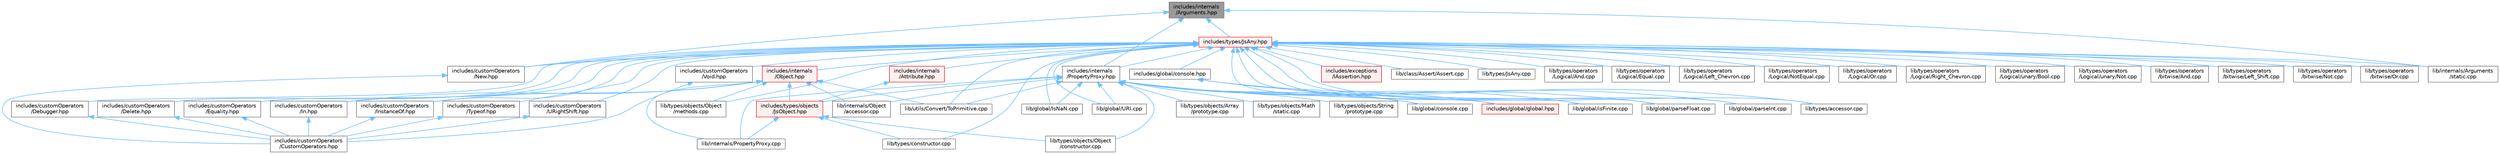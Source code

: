 digraph "includes/internals/Arguments.hpp"
{
 // LATEX_PDF_SIZE
  bgcolor="transparent";
  edge [fontname=Helvetica,fontsize=10,labelfontname=Helvetica,labelfontsize=10];
  node [fontname=Helvetica,fontsize=10,shape=box,height=0.2,width=0.4];
  Node1 [id="Node000001",label="includes/internals\l/Arguments.hpp",height=0.2,width=0.4,color="gray40", fillcolor="grey60", style="filled", fontcolor="black",tooltip=" "];
  Node1 -> Node2 [id="edge1_Node000001_Node000002",dir="back",color="steelblue1",style="solid",tooltip=" "];
  Node2 [id="Node000002",label="includes/customOperators\l/New.hpp",height=0.2,width=0.4,color="grey40", fillcolor="white", style="filled",URL="$New_8hpp.html",tooltip=" "];
  Node2 -> Node3 [id="edge2_Node000002_Node000003",dir="back",color="steelblue1",style="solid",tooltip=" "];
  Node3 [id="Node000003",label="includes/customOperators\l/CustomOperators.hpp",height=0.2,width=0.4,color="grey40", fillcolor="white", style="filled",URL="$CustomOperators_8hpp.html",tooltip=" "];
  Node1 -> Node4 [id="edge3_Node000001_Node000004",dir="back",color="steelblue1",style="solid",tooltip=" "];
  Node4 [id="Node000004",label="includes/internals\l/PropertyProxy.hpp",height=0.2,width=0.4,color="grey40", fillcolor="white", style="filled",URL="$PropertyProxy_8hpp.html",tooltip=" "];
  Node4 -> Node5 [id="edge4_Node000004_Node000005",dir="back",color="steelblue1",style="solid",tooltip=" "];
  Node5 [id="Node000005",label="includes/types/objects\l/JsObject.hpp",height=0.2,width=0.4,color="red", fillcolor="#FFF0F0", style="filled",URL="$JsObject_8hpp.html",tooltip=" "];
  Node5 -> Node34 [id="edge5_Node000005_Node000034",dir="back",color="steelblue1",style="solid",tooltip=" "];
  Node34 [id="Node000034",label="lib/internals/PropertyProxy.cpp",height=0.2,width=0.4,color="grey40", fillcolor="white", style="filled",URL="$PropertyProxy_8cpp.html",tooltip=" "];
  Node5 -> Node35 [id="edge6_Node000005_Node000035",dir="back",color="steelblue1",style="solid",tooltip=" "];
  Node35 [id="Node000035",label="lib/types/constructor.cpp",height=0.2,width=0.4,color="grey40", fillcolor="white", style="filled",URL="$types_2constructor_8cpp.html",tooltip=" "];
  Node5 -> Node24 [id="edge7_Node000005_Node000024",dir="back",color="steelblue1",style="solid",tooltip=" "];
  Node24 [id="Node000024",label="lib/types/objects/Object\l/constructor.cpp",height=0.2,width=0.4,color="grey40", fillcolor="white", style="filled",URL="$types_2objects_2Object_2constructor_8cpp.html",tooltip=" "];
  Node4 -> Node42 [id="edge8_Node000004_Node000042",dir="back",color="steelblue1",style="solid",tooltip=" "];
  Node42 [id="Node000042",label="lib/global/IsNaN.cpp",height=0.2,width=0.4,color="grey40", fillcolor="white", style="filled",URL="$IsNaN_8cpp.html",tooltip=" "];
  Node4 -> Node43 [id="edge9_Node000004_Node000043",dir="back",color="steelblue1",style="solid",tooltip=" "];
  Node43 [id="Node000043",label="lib/global/URI.cpp",height=0.2,width=0.4,color="grey40", fillcolor="white", style="filled",URL="$URI_8cpp.html",tooltip=" "];
  Node4 -> Node44 [id="edge10_Node000004_Node000044",dir="back",color="steelblue1",style="solid",tooltip=" "];
  Node44 [id="Node000044",label="lib/global/console.cpp",height=0.2,width=0.4,color="grey40", fillcolor="white", style="filled",URL="$console_8cpp.html",tooltip=" "];
  Node4 -> Node45 [id="edge11_Node000004_Node000045",dir="back",color="steelblue1",style="solid",tooltip=" "];
  Node45 [id="Node000045",label="lib/global/isFinite.cpp",height=0.2,width=0.4,color="grey40", fillcolor="white", style="filled",URL="$isFinite_8cpp.html",tooltip=" "];
  Node4 -> Node46 [id="edge12_Node000004_Node000046",dir="back",color="steelblue1",style="solid",tooltip=" "];
  Node46 [id="Node000046",label="lib/global/parseFloat.cpp",height=0.2,width=0.4,color="grey40", fillcolor="white", style="filled",URL="$parseFloat_8cpp.html",tooltip=" "];
  Node4 -> Node47 [id="edge13_Node000004_Node000047",dir="back",color="steelblue1",style="solid",tooltip=" "];
  Node47 [id="Node000047",label="lib/global/parseInt.cpp",height=0.2,width=0.4,color="grey40", fillcolor="white", style="filled",URL="$parseInt_8cpp.html",tooltip=" "];
  Node4 -> Node48 [id="edge14_Node000004_Node000048",dir="back",color="steelblue1",style="solid",tooltip=" "];
  Node48 [id="Node000048",label="lib/internals/Object\l/accessor.cpp",height=0.2,width=0.4,color="grey40", fillcolor="white", style="filled",URL="$internals_2Object_2accessor_8cpp.html",tooltip=" "];
  Node4 -> Node34 [id="edge15_Node000004_Node000034",dir="back",color="steelblue1",style="solid",tooltip=" "];
  Node4 -> Node16 [id="edge16_Node000004_Node000016",dir="back",color="steelblue1",style="solid",tooltip=" "];
  Node16 [id="Node000016",label="lib/types/accessor.cpp",height=0.2,width=0.4,color="grey40", fillcolor="white", style="filled",URL="$types_2accessor_8cpp.html",tooltip=" "];
  Node4 -> Node33 [id="edge17_Node000004_Node000033",dir="back",color="steelblue1",style="solid",tooltip=" "];
  Node33 [id="Node000033",label="lib/types/objects/Array\l/prototype.cpp",height=0.2,width=0.4,color="grey40", fillcolor="white", style="filled",URL="$Array_2prototype_8cpp.html",tooltip=" "];
  Node4 -> Node49 [id="edge18_Node000004_Node000049",dir="back",color="steelblue1",style="solid",tooltip=" "];
  Node49 [id="Node000049",label="lib/types/objects/Math\l/static.cpp",height=0.2,width=0.4,color="grey40", fillcolor="white", style="filled",URL="$types_2objects_2Math_2static_8cpp.html",tooltip=" "];
  Node4 -> Node24 [id="edge19_Node000004_Node000024",dir="back",color="steelblue1",style="solid",tooltip=" "];
  Node4 -> Node50 [id="edge20_Node000004_Node000050",dir="back",color="steelblue1",style="solid",tooltip=" "];
  Node50 [id="Node000050",label="lib/types/objects/String\l/prototype.cpp",height=0.2,width=0.4,color="grey40", fillcolor="white", style="filled",URL="$String_2prototype_8cpp.html",tooltip=" "];
  Node4 -> Node51 [id="edge21_Node000004_Node000051",dir="back",color="steelblue1",style="solid",tooltip=" "];
  Node51 [id="Node000051",label="lib/utils/Convert/ToPrimitive.cpp",height=0.2,width=0.4,color="grey40", fillcolor="white", style="filled",URL="$ToPrimitive_8cpp.html",tooltip=" "];
  Node1 -> Node52 [id="edge22_Node000001_Node000052",dir="back",color="steelblue1",style="solid",tooltip=" "];
  Node52 [id="Node000052",label="includes/types/JsAny.hpp",height=0.2,width=0.4,color="red", fillcolor="#FFF0F0", style="filled",URL="$JsAny_8hpp.html",tooltip=" "];
  Node52 -> Node53 [id="edge23_Node000052_Node000053",dir="back",color="steelblue1",style="solid",tooltip=" "];
  Node53 [id="Node000053",label="includes/customOperators\l/Debugger.hpp",height=0.2,width=0.4,color="grey40", fillcolor="white", style="filled",URL="$Debugger_8hpp.html",tooltip=" "];
  Node53 -> Node3 [id="edge24_Node000053_Node000003",dir="back",color="steelblue1",style="solid",tooltip=" "];
  Node52 -> Node54 [id="edge25_Node000052_Node000054",dir="back",color="steelblue1",style="solid",tooltip=" "];
  Node54 [id="Node000054",label="includes/customOperators\l/Delete.hpp",height=0.2,width=0.4,color="grey40", fillcolor="white", style="filled",URL="$Delete_8hpp.html",tooltip=" "];
  Node54 -> Node3 [id="edge26_Node000054_Node000003",dir="back",color="steelblue1",style="solid",tooltip=" "];
  Node52 -> Node55 [id="edge27_Node000052_Node000055",dir="back",color="steelblue1",style="solid",tooltip=" "];
  Node55 [id="Node000055",label="includes/customOperators\l/Equality.hpp",height=0.2,width=0.4,color="grey40", fillcolor="white", style="filled",URL="$Equality_8hpp.html",tooltip=" "];
  Node55 -> Node3 [id="edge28_Node000055_Node000003",dir="back",color="steelblue1",style="solid",tooltip=" "];
  Node52 -> Node56 [id="edge29_Node000052_Node000056",dir="back",color="steelblue1",style="solid",tooltip=" "];
  Node56 [id="Node000056",label="includes/customOperators\l/In.hpp",height=0.2,width=0.4,color="grey40", fillcolor="white", style="filled",URL="$In_8hpp.html",tooltip=" "];
  Node56 -> Node3 [id="edge30_Node000056_Node000003",dir="back",color="steelblue1",style="solid",tooltip=" "];
  Node52 -> Node57 [id="edge31_Node000052_Node000057",dir="back",color="steelblue1",style="solid",tooltip=" "];
  Node57 [id="Node000057",label="includes/customOperators\l/InstanceOf.hpp",height=0.2,width=0.4,color="grey40", fillcolor="white", style="filled",URL="$InstanceOf_8hpp.html",tooltip=" "];
  Node57 -> Node3 [id="edge32_Node000057_Node000003",dir="back",color="steelblue1",style="solid",tooltip=" "];
  Node52 -> Node2 [id="edge33_Node000052_Node000002",dir="back",color="steelblue1",style="solid",tooltip=" "];
  Node52 -> Node58 [id="edge34_Node000052_Node000058",dir="back",color="steelblue1",style="solid",tooltip=" "];
  Node58 [id="Node000058",label="includes/customOperators\l/Typeof.hpp",height=0.2,width=0.4,color="grey40", fillcolor="white", style="filled",URL="$Typeof_8hpp.html",tooltip=" "];
  Node58 -> Node3 [id="edge35_Node000058_Node000003",dir="back",color="steelblue1",style="solid",tooltip=" "];
  Node52 -> Node59 [id="edge36_Node000052_Node000059",dir="back",color="steelblue1",style="solid",tooltip=" "];
  Node59 [id="Node000059",label="includes/customOperators\l/URightShift.hpp",height=0.2,width=0.4,color="grey40", fillcolor="white", style="filled",URL="$URightShift_8hpp.html",tooltip=" "];
  Node59 -> Node3 [id="edge37_Node000059_Node000003",dir="back",color="steelblue1",style="solid",tooltip=" "];
  Node52 -> Node60 [id="edge38_Node000052_Node000060",dir="back",color="steelblue1",style="solid",tooltip=" "];
  Node60 [id="Node000060",label="includes/customOperators\l/Void.hpp",height=0.2,width=0.4,color="grey40", fillcolor="white", style="filled",URL="$Void_8hpp.html",tooltip=" "];
  Node60 -> Node3 [id="edge39_Node000060_Node000003",dir="back",color="steelblue1",style="solid",tooltip=" "];
  Node52 -> Node61 [id="edge40_Node000052_Node000061",dir="back",color="steelblue1",style="solid",tooltip=" "];
  Node61 [id="Node000061",label="includes/exceptions\l/IAssertion.hpp",height=0.2,width=0.4,color="red", fillcolor="#FFF0F0", style="filled",URL="$IAssertion_8hpp.html",tooltip=" "];
  Node52 -> Node64 [id="edge41_Node000052_Node000064",dir="back",color="steelblue1",style="solid",tooltip=" "];
  Node64 [id="Node000064",label="includes/global/console.hpp",height=0.2,width=0.4,color="grey40", fillcolor="white", style="filled",URL="$console_8hpp.html",tooltip=" "];
  Node64 -> Node11 [id="edge42_Node000064_Node000011",dir="back",color="steelblue1",style="solid",tooltip=" "];
  Node11 [id="Node000011",label="includes/global/global.hpp",height=0.2,width=0.4,color="red", fillcolor="#FFF0F0", style="filled",URL="$global_8hpp.html",tooltip=" "];
  Node64 -> Node44 [id="edge43_Node000064_Node000044",dir="back",color="steelblue1",style="solid",tooltip=" "];
  Node52 -> Node11 [id="edge44_Node000052_Node000011",dir="back",color="steelblue1",style="solid",tooltip=" "];
  Node52 -> Node65 [id="edge45_Node000052_Node000065",dir="back",color="steelblue1",style="solid",tooltip=" "];
  Node65 [id="Node000065",label="includes/internals\l/Attribute.hpp",height=0.2,width=0.4,color="red", fillcolor="#FFF0F0", style="filled",URL="$Attribute_8hpp.html",tooltip=" "];
  Node65 -> Node5 [id="edge46_Node000065_Node000005",dir="back",color="steelblue1",style="solid",tooltip=" "];
  Node52 -> Node109 [id="edge47_Node000052_Node000109",dir="back",color="steelblue1",style="solid",tooltip=" "];
  Node109 [id="Node000109",label="includes/internals\l/Object.hpp",height=0.2,width=0.4,color="red", fillcolor="#FFF0F0", style="filled",URL="$Object_8hpp.html",tooltip=" "];
  Node109 -> Node56 [id="edge48_Node000109_Node000056",dir="back",color="steelblue1",style="solid",tooltip=" "];
  Node109 -> Node57 [id="edge49_Node000109_Node000057",dir="back",color="steelblue1",style="solid",tooltip=" "];
  Node109 -> Node5 [id="edge50_Node000109_Node000005",dir="back",color="steelblue1",style="solid",tooltip=" "];
  Node109 -> Node48 [id="edge51_Node000109_Node000048",dir="back",color="steelblue1",style="solid",tooltip=" "];
  Node109 -> Node34 [id="edge52_Node000109_Node000034",dir="back",color="steelblue1",style="solid",tooltip=" "];
  Node109 -> Node25 [id="edge53_Node000109_Node000025",dir="back",color="steelblue1",style="solid",tooltip=" "];
  Node25 [id="Node000025",label="lib/types/objects/Object\l/methods.cpp",height=0.2,width=0.4,color="grey40", fillcolor="white", style="filled",URL="$Object_2methods_8cpp.html",tooltip=" "];
  Node109 -> Node51 [id="edge54_Node000109_Node000051",dir="back",color="steelblue1",style="solid",tooltip=" "];
  Node52 -> Node4 [id="edge55_Node000052_Node000004",dir="back",color="steelblue1",style="solid",tooltip=" "];
  Node52 -> Node7 [id="edge56_Node000052_Node000007",dir="back",color="steelblue1",style="solid",tooltip=" "];
  Node7 [id="Node000007",label="lib/class/Assert/Assert.cpp",height=0.2,width=0.4,color="grey40", fillcolor="white", style="filled",URL="$Assert_8cpp.html",tooltip=" "];
  Node52 -> Node42 [id="edge57_Node000052_Node000042",dir="back",color="steelblue1",style="solid",tooltip=" "];
  Node52 -> Node43 [id="edge58_Node000052_Node000043",dir="back",color="steelblue1",style="solid",tooltip=" "];
  Node52 -> Node45 [id="edge59_Node000052_Node000045",dir="back",color="steelblue1",style="solid",tooltip=" "];
  Node52 -> Node46 [id="edge60_Node000052_Node000046",dir="back",color="steelblue1",style="solid",tooltip=" "];
  Node52 -> Node47 [id="edge61_Node000052_Node000047",dir="back",color="steelblue1",style="solid",tooltip=" "];
  Node52 -> Node15 [id="edge62_Node000052_Node000015",dir="back",color="steelblue1",style="solid",tooltip=" "];
  Node15 [id="Node000015",label="lib/internals/Arguments\l/static.cpp",height=0.2,width=0.4,color="grey40", fillcolor="white", style="filled",URL="$internals_2Arguments_2static_8cpp.html",tooltip=" "];
  Node52 -> Node74 [id="edge63_Node000052_Node000074",dir="back",color="steelblue1",style="solid",tooltip=" "];
  Node74 [id="Node000074",label="lib/types/JsAny.cpp",height=0.2,width=0.4,color="grey40", fillcolor="white", style="filled",URL="$JsAny_8cpp.html",tooltip=" "];
  Node52 -> Node16 [id="edge64_Node000052_Node000016",dir="back",color="steelblue1",style="solid",tooltip=" "];
  Node52 -> Node35 [id="edge65_Node000052_Node000035",dir="back",color="steelblue1",style="solid",tooltip=" "];
  Node52 -> Node25 [id="edge66_Node000052_Node000025",dir="back",color="steelblue1",style="solid",tooltip=" "];
  Node52 -> Node77 [id="edge67_Node000052_Node000077",dir="back",color="steelblue1",style="solid",tooltip=" "];
  Node77 [id="Node000077",label="lib/types/operators\l/Logical/And.cpp",height=0.2,width=0.4,color="grey40", fillcolor="white", style="filled",URL="$Logical_2And_8cpp.html",tooltip=" "];
  Node52 -> Node78 [id="edge68_Node000052_Node000078",dir="back",color="steelblue1",style="solid",tooltip=" "];
  Node78 [id="Node000078",label="lib/types/operators\l/Logical/Equal.cpp",height=0.2,width=0.4,color="grey40", fillcolor="white", style="filled",URL="$Equal_8cpp.html",tooltip=" "];
  Node52 -> Node79 [id="edge69_Node000052_Node000079",dir="back",color="steelblue1",style="solid",tooltip=" "];
  Node79 [id="Node000079",label="lib/types/operators\l/Logical/Left_Chevron.cpp",height=0.2,width=0.4,color="grey40", fillcolor="white", style="filled",URL="$Left__Chevron_8cpp.html",tooltip=" "];
  Node52 -> Node113 [id="edge70_Node000052_Node000113",dir="back",color="steelblue1",style="solid",tooltip=" "];
  Node113 [id="Node000113",label="lib/types/operators\l/Logical/NotEqual.cpp",height=0.2,width=0.4,color="grey40", fillcolor="white", style="filled",URL="$NotEqual_8cpp.html",tooltip=" "];
  Node52 -> Node80 [id="edge71_Node000052_Node000080",dir="back",color="steelblue1",style="solid",tooltip=" "];
  Node80 [id="Node000080",label="lib/types/operators\l/Logical/Or.cpp",height=0.2,width=0.4,color="grey40", fillcolor="white", style="filled",URL="$Logical_2Or_8cpp.html",tooltip=" "];
  Node52 -> Node81 [id="edge72_Node000052_Node000081",dir="back",color="steelblue1",style="solid",tooltip=" "];
  Node81 [id="Node000081",label="lib/types/operators\l/Logical/Right_Chevron.cpp",height=0.2,width=0.4,color="grey40", fillcolor="white", style="filled",URL="$Right__Chevron_8cpp.html",tooltip=" "];
  Node52 -> Node82 [id="edge73_Node000052_Node000082",dir="back",color="steelblue1",style="solid",tooltip=" "];
  Node82 [id="Node000082",label="lib/types/operators\l/Logical/unary/Bool.cpp",height=0.2,width=0.4,color="grey40", fillcolor="white", style="filled",URL="$Bool_8cpp.html",tooltip=" "];
  Node52 -> Node83 [id="edge74_Node000052_Node000083",dir="back",color="steelblue1",style="solid",tooltip=" "];
  Node83 [id="Node000083",label="lib/types/operators\l/Logical/unary/Not.cpp",height=0.2,width=0.4,color="grey40", fillcolor="white", style="filled",URL="$Logical_2unary_2Not_8cpp.html",tooltip=" "];
  Node52 -> Node84 [id="edge75_Node000052_Node000084",dir="back",color="steelblue1",style="solid",tooltip=" "];
  Node84 [id="Node000084",label="lib/types/operators\l/bitwise/And.cpp",height=0.2,width=0.4,color="grey40", fillcolor="white", style="filled",URL="$bitwise_2And_8cpp.html",tooltip=" "];
  Node52 -> Node85 [id="edge76_Node000052_Node000085",dir="back",color="steelblue1",style="solid",tooltip=" "];
  Node85 [id="Node000085",label="lib/types/operators\l/bitwise/Left_Shift.cpp",height=0.2,width=0.4,color="grey40", fillcolor="white", style="filled",URL="$Left__Shift_8cpp.html",tooltip=" "];
  Node52 -> Node86 [id="edge77_Node000052_Node000086",dir="back",color="steelblue1",style="solid",tooltip=" "];
  Node86 [id="Node000086",label="lib/types/operators\l/bitwise/Not.cpp",height=0.2,width=0.4,color="grey40", fillcolor="white", style="filled",URL="$bitwise_2Not_8cpp.html",tooltip=" "];
  Node52 -> Node87 [id="edge78_Node000052_Node000087",dir="back",color="steelblue1",style="solid",tooltip=" "];
  Node87 [id="Node000087",label="lib/types/operators\l/bitwise/Or.cpp",height=0.2,width=0.4,color="grey40", fillcolor="white", style="filled",URL="$bitwise_2Or_8cpp.html",tooltip=" "];
  Node52 -> Node51 [id="edge79_Node000052_Node000051",dir="back",color="steelblue1",style="solid",tooltip=" "];
  Node1 -> Node15 [id="edge80_Node000001_Node000015",dir="back",color="steelblue1",style="solid",tooltip=" "];
}
